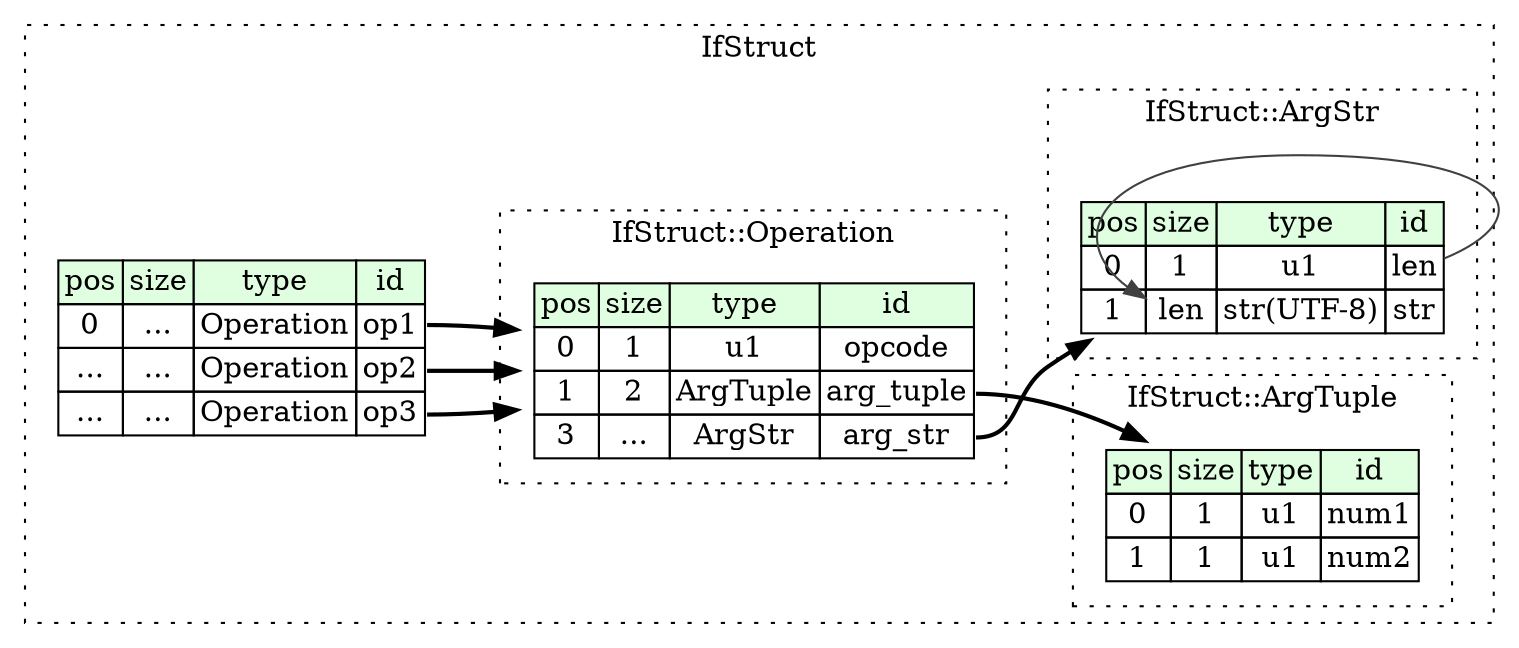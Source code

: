 digraph {
	rankdir=LR;
	node [shape=plaintext];
	subgraph cluster__if_struct {
		label="IfStruct";
		graph[style=dotted];

		if_struct__seq [label=<<TABLE BORDER="0" CELLBORDER="1" CELLSPACING="0">
			<TR><TD BGCOLOR="#E0FFE0">pos</TD><TD BGCOLOR="#E0FFE0">size</TD><TD BGCOLOR="#E0FFE0">type</TD><TD BGCOLOR="#E0FFE0">id</TD></TR>
			<TR><TD PORT="op1_pos">0</TD><TD PORT="op1_size">...</TD><TD>Operation</TD><TD PORT="op1_type">op1</TD></TR>
			<TR><TD PORT="op2_pos">...</TD><TD PORT="op2_size">...</TD><TD>Operation</TD><TD PORT="op2_type">op2</TD></TR>
			<TR><TD PORT="op3_pos">...</TD><TD PORT="op3_size">...</TD><TD>Operation</TD><TD PORT="op3_type">op3</TD></TR>
		</TABLE>>];
		subgraph cluster__operation {
			label="IfStruct::Operation";
			graph[style=dotted];

			operation__seq [label=<<TABLE BORDER="0" CELLBORDER="1" CELLSPACING="0">
				<TR><TD BGCOLOR="#E0FFE0">pos</TD><TD BGCOLOR="#E0FFE0">size</TD><TD BGCOLOR="#E0FFE0">type</TD><TD BGCOLOR="#E0FFE0">id</TD></TR>
				<TR><TD PORT="opcode_pos">0</TD><TD PORT="opcode_size">1</TD><TD>u1</TD><TD PORT="opcode_type">opcode</TD></TR>
				<TR><TD PORT="arg_tuple_pos">1</TD><TD PORT="arg_tuple_size">2</TD><TD>ArgTuple</TD><TD PORT="arg_tuple_type">arg_tuple</TD></TR>
				<TR><TD PORT="arg_str_pos">3</TD><TD PORT="arg_str_size">...</TD><TD>ArgStr</TD><TD PORT="arg_str_type">arg_str</TD></TR>
			</TABLE>>];
		}
		subgraph cluster__arg_tuple {
			label="IfStruct::ArgTuple";
			graph[style=dotted];

			arg_tuple__seq [label=<<TABLE BORDER="0" CELLBORDER="1" CELLSPACING="0">
				<TR><TD BGCOLOR="#E0FFE0">pos</TD><TD BGCOLOR="#E0FFE0">size</TD><TD BGCOLOR="#E0FFE0">type</TD><TD BGCOLOR="#E0FFE0">id</TD></TR>
				<TR><TD PORT="num1_pos">0</TD><TD PORT="num1_size">1</TD><TD>u1</TD><TD PORT="num1_type">num1</TD></TR>
				<TR><TD PORT="num2_pos">1</TD><TD PORT="num2_size">1</TD><TD>u1</TD><TD PORT="num2_type">num2</TD></TR>
			</TABLE>>];
		}
		subgraph cluster__arg_str {
			label="IfStruct::ArgStr";
			graph[style=dotted];

			arg_str__seq [label=<<TABLE BORDER="0" CELLBORDER="1" CELLSPACING="0">
				<TR><TD BGCOLOR="#E0FFE0">pos</TD><TD BGCOLOR="#E0FFE0">size</TD><TD BGCOLOR="#E0FFE0">type</TD><TD BGCOLOR="#E0FFE0">id</TD></TR>
				<TR><TD PORT="len_pos">0</TD><TD PORT="len_size">1</TD><TD>u1</TD><TD PORT="len_type">len</TD></TR>
				<TR><TD PORT="str_pos">1</TD><TD PORT="str_size">len</TD><TD>str(UTF-8)</TD><TD PORT="str_type">str</TD></TR>
			</TABLE>>];
		}
	}
	if_struct__seq:op1_type -> operation__seq [style=bold];
	if_struct__seq:op2_type -> operation__seq [style=bold];
	if_struct__seq:op3_type -> operation__seq [style=bold];
	operation__seq:arg_tuple_type -> arg_tuple__seq [style=bold];
	operation__seq:arg_str_type -> arg_str__seq [style=bold];
	arg_str__seq:len_type -> arg_str__seq:str_size [color="#404040"];
}
